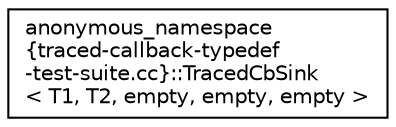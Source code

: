 digraph "Graphical Class Hierarchy"
{
 // LATEX_PDF_SIZE
  edge [fontname="Helvetica",fontsize="10",labelfontname="Helvetica",labelfontsize="10"];
  node [fontname="Helvetica",fontsize="10",shape=record];
  rankdir="LR";
  Node0 [label="anonymous_namespace\l\{traced-callback-typedef\l-test-suite.cc\}::TracedCbSink\l\< T1, T2, empty, empty, empty \>",height=0.2,width=0.4,color="black", fillcolor="white", style="filled",URL="$classanonymous__namespace_02traced-callback-typedef-test-suite_8cc_03_1_1_traced_cb_sink_3_01_t11f68121c26e329b2cd97127d701e0d6a.html",tooltip=" "];
}
